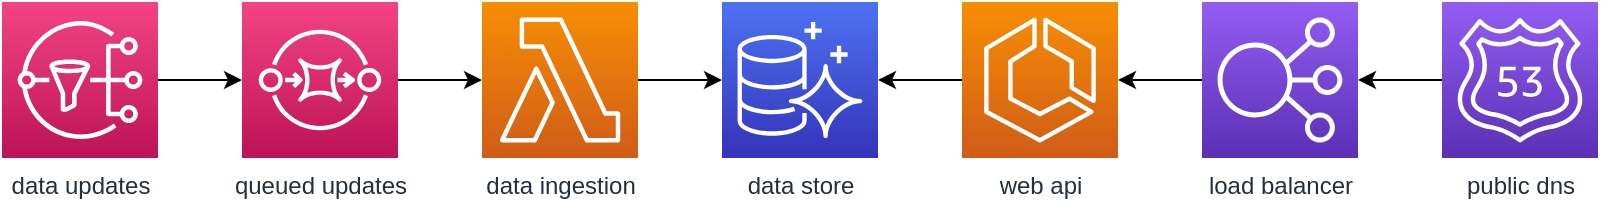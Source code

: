<mxfile version="12.4.3" type="device" pages="1"><diagram id="fWe204GMXaZ1tg_7ByJO" name="Page-1"><mxGraphModel dx="1186" dy="631" grid="1" gridSize="10" guides="1" tooltips="1" connect="1" arrows="1" fold="1" page="1" pageScale="1" pageWidth="1169" pageHeight="827" math="0" shadow="0"><root><mxCell id="0"/><mxCell id="1" parent="0"/><mxCell id="OWOaxsIAgnCbWcLABdoW-1" value="data updates" style="outlineConnect=0;fontColor=#232F3E;gradientColor=#F34482;gradientDirection=north;fillColor=#BC1356;strokeColor=#ffffff;dashed=0;verticalLabelPosition=bottom;verticalAlign=top;align=center;html=1;fontSize=12;fontStyle=0;aspect=fixed;shape=mxgraph.aws4.resourceIcon;resIcon=mxgraph.aws4.sns;" vertex="1" parent="1"><mxGeometry x="120" y="200" width="78" height="78" as="geometry"/></mxCell><mxCell id="OWOaxsIAgnCbWcLABdoW-2" value="queued updates" style="outlineConnect=0;fontColor=#232F3E;gradientColor=#F34482;gradientDirection=north;fillColor=#BC1356;strokeColor=#ffffff;dashed=0;verticalLabelPosition=bottom;verticalAlign=top;align=center;html=1;fontSize=12;fontStyle=0;aspect=fixed;shape=mxgraph.aws4.resourceIcon;resIcon=mxgraph.aws4.sqs;" vertex="1" parent="1"><mxGeometry x="240" y="200" width="78" height="78" as="geometry"/></mxCell><mxCell id="OWOaxsIAgnCbWcLABdoW-3" value="data ingestion" style="outlineConnect=0;fontColor=#232F3E;gradientColor=#F78E04;gradientDirection=north;fillColor=#D05C17;strokeColor=#ffffff;dashed=0;verticalLabelPosition=bottom;verticalAlign=top;align=center;html=1;fontSize=12;fontStyle=0;aspect=fixed;shape=mxgraph.aws4.resourceIcon;resIcon=mxgraph.aws4.lambda;" vertex="1" parent="1"><mxGeometry x="360" y="200" width="78" height="78" as="geometry"/></mxCell><mxCell id="OWOaxsIAgnCbWcLABdoW-4" value="data store" style="outlineConnect=0;fontColor=#232F3E;gradientColor=#4D72F3;gradientDirection=north;fillColor=#3334B9;strokeColor=#ffffff;dashed=0;verticalLabelPosition=bottom;verticalAlign=top;align=center;html=1;fontSize=12;fontStyle=0;aspect=fixed;shape=mxgraph.aws4.resourceIcon;resIcon=mxgraph.aws4.aurora;" vertex="1" parent="1"><mxGeometry x="480" y="200" width="78" height="78" as="geometry"/></mxCell><mxCell id="OWOaxsIAgnCbWcLABdoW-5" value="web api" style="outlineConnect=0;fontColor=#232F3E;gradientColor=#F78E04;gradientDirection=north;fillColor=#D05C17;strokeColor=#ffffff;dashed=0;verticalLabelPosition=bottom;verticalAlign=top;align=center;html=1;fontSize=12;fontStyle=0;aspect=fixed;shape=mxgraph.aws4.resourceIcon;resIcon=mxgraph.aws4.ecs;" vertex="1" parent="1"><mxGeometry x="600" y="200" width="78" height="78" as="geometry"/></mxCell><mxCell id="OWOaxsIAgnCbWcLABdoW-6" value="load balancer" style="outlineConnect=0;fontColor=#232F3E;gradientColor=#945DF2;gradientDirection=north;fillColor=#5A30B5;strokeColor=#ffffff;dashed=0;verticalLabelPosition=bottom;verticalAlign=top;align=center;html=1;fontSize=12;fontStyle=0;aspect=fixed;shape=mxgraph.aws4.resourceIcon;resIcon=mxgraph.aws4.elastic_load_balancing;" vertex="1" parent="1"><mxGeometry x="720" y="200" width="78" height="78" as="geometry"/></mxCell><mxCell id="OWOaxsIAgnCbWcLABdoW-7" value="public dns" style="outlineConnect=0;fontColor=#232F3E;gradientColor=#945DF2;gradientDirection=north;fillColor=#5A30B5;strokeColor=#ffffff;dashed=0;verticalLabelPosition=bottom;verticalAlign=top;align=center;html=1;fontSize=12;fontStyle=0;aspect=fixed;shape=mxgraph.aws4.resourceIcon;resIcon=mxgraph.aws4.route_53;" vertex="1" parent="1"><mxGeometry x="840" y="200" width="78" height="78" as="geometry"/></mxCell><mxCell id="OWOaxsIAgnCbWcLABdoW-8" value="" style="endArrow=classic;html=1;" edge="1" parent="1" source="OWOaxsIAgnCbWcLABdoW-1" target="OWOaxsIAgnCbWcLABdoW-2"><mxGeometry width="50" height="50" relative="1" as="geometry"><mxPoint x="120" y="370" as="sourcePoint"/><mxPoint x="170" y="320" as="targetPoint"/></mxGeometry></mxCell><mxCell id="OWOaxsIAgnCbWcLABdoW-9" value="" style="endArrow=classic;html=1;" edge="1" parent="1" source="OWOaxsIAgnCbWcLABdoW-2" target="OWOaxsIAgnCbWcLABdoW-3"><mxGeometry width="50" height="50" relative="1" as="geometry"><mxPoint x="280" y="480" as="sourcePoint"/><mxPoint x="330" y="430" as="targetPoint"/></mxGeometry></mxCell><mxCell id="OWOaxsIAgnCbWcLABdoW-10" value="" style="endArrow=classic;html=1;" edge="1" parent="1" source="OWOaxsIAgnCbWcLABdoW-3" target="OWOaxsIAgnCbWcLABdoW-4"><mxGeometry width="50" height="50" relative="1" as="geometry"><mxPoint x="340" y="450" as="sourcePoint"/><mxPoint x="390" y="400" as="targetPoint"/></mxGeometry></mxCell><mxCell id="OWOaxsIAgnCbWcLABdoW-11" value="" style="endArrow=classic;html=1;" edge="1" parent="1" source="OWOaxsIAgnCbWcLABdoW-5" target="OWOaxsIAgnCbWcLABdoW-4"><mxGeometry width="50" height="50" relative="1" as="geometry"><mxPoint x="490" y="450" as="sourcePoint"/><mxPoint x="540" y="400" as="targetPoint"/></mxGeometry></mxCell><mxCell id="OWOaxsIAgnCbWcLABdoW-12" value="" style="endArrow=classic;html=1;" edge="1" parent="1" source="OWOaxsIAgnCbWcLABdoW-6" target="OWOaxsIAgnCbWcLABdoW-5"><mxGeometry width="50" height="50" relative="1" as="geometry"><mxPoint x="680" y="430" as="sourcePoint"/><mxPoint x="730" y="380" as="targetPoint"/></mxGeometry></mxCell><mxCell id="OWOaxsIAgnCbWcLABdoW-13" value="" style="endArrow=classic;html=1;" edge="1" parent="1" source="OWOaxsIAgnCbWcLABdoW-7" target="OWOaxsIAgnCbWcLABdoW-6"><mxGeometry width="50" height="50" relative="1" as="geometry"><mxPoint x="640" y="520" as="sourcePoint"/><mxPoint x="690" y="470" as="targetPoint"/></mxGeometry></mxCell></root></mxGraphModel></diagram></mxfile>